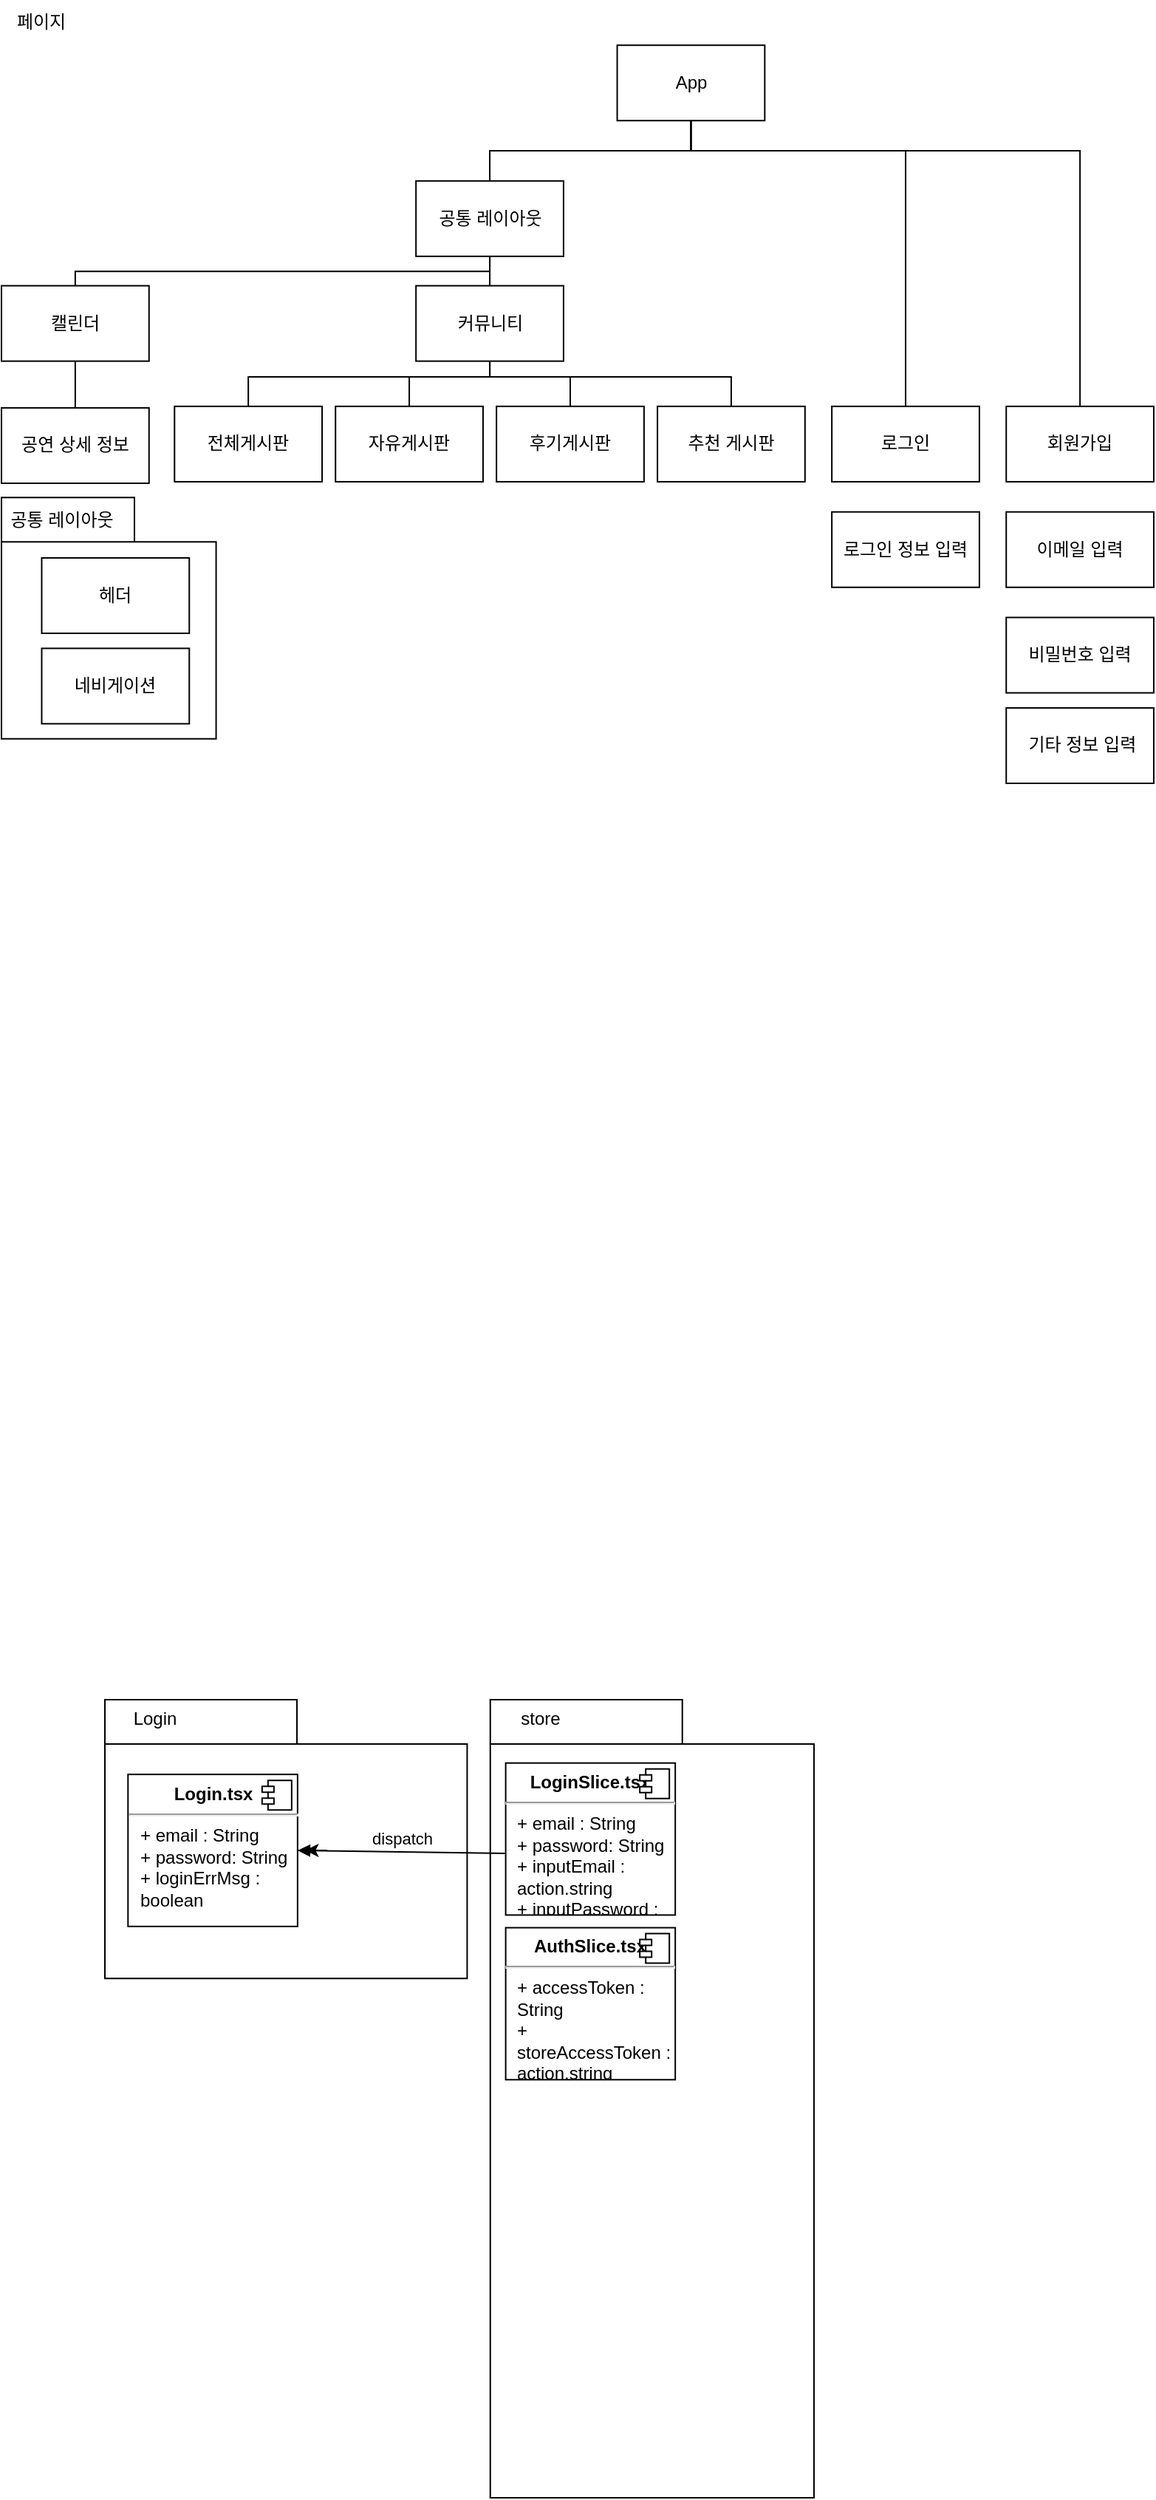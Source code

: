 <mxfile version="22.0.8" type="github">
  <diagram name="페이지-1" id="VY-LH6dqioYT1nkXCw5k">
    <mxGraphModel dx="3648" dy="1788" grid="1" gridSize="10" guides="1" tooltips="1" connect="1" arrows="1" fold="1" page="1" pageScale="1" pageWidth="827" pageHeight="1169" math="0" shadow="0">
      <root>
        <mxCell id="0" />
        <mxCell id="1" parent="0" />
        <mxCell id="SSIZvjPJmATnXoQc13y6-112" value="" style="group" vertex="1" connectable="0" parent="1">
          <mxGeometry x="-2450" y="-1130" width="780" height="530" as="geometry" />
        </mxCell>
        <mxCell id="SSIZvjPJmATnXoQc13y6-96" value="" style="shape=folder;fontStyle=1;spacingTop=10;tabWidth=90;tabHeight=30;tabPosition=left;html=1;whiteSpace=wrap;" vertex="1" parent="SSIZvjPJmATnXoQc13y6-112">
          <mxGeometry y="336.67" width="145.285" height="163.234" as="geometry" />
        </mxCell>
        <mxCell id="SSIZvjPJmATnXoQc13y6-44" value="App" style="html=1;whiteSpace=wrap;" vertex="1" parent="SSIZvjPJmATnXoQc13y6-112">
          <mxGeometry x="416.787" y="30.606" width="99.884" height="51.011" as="geometry" />
        </mxCell>
        <mxCell id="SSIZvjPJmATnXoQc13y6-47" value="공통 레이아웃" style="html=1;whiteSpace=wrap;" vertex="1" parent="SSIZvjPJmATnXoQc13y6-112">
          <mxGeometry x="280.582" y="122.425" width="99.884" height="51.011" as="geometry" />
        </mxCell>
        <mxCell id="SSIZvjPJmATnXoQc13y6-51" value="캘린더" style="html=1;whiteSpace=wrap;" vertex="1" parent="SSIZvjPJmATnXoQc13y6-112">
          <mxGeometry y="193.33" width="99.884" height="51.011" as="geometry" />
        </mxCell>
        <mxCell id="SSIZvjPJmATnXoQc13y6-52" value="커뮤니티" style="html=1;whiteSpace=wrap;" vertex="1" parent="SSIZvjPJmATnXoQc13y6-112">
          <mxGeometry x="280.582" y="193.33" width="99.884" height="51.011" as="geometry" />
        </mxCell>
        <mxCell id="SSIZvjPJmATnXoQc13y6-63" value="헤더" style="html=1;whiteSpace=wrap;" vertex="1" parent="SSIZvjPJmATnXoQc13y6-112">
          <mxGeometry x="27.241" y="377.478" width="99.884" height="51.011" as="geometry" />
        </mxCell>
        <mxCell id="SSIZvjPJmATnXoQc13y6-64" value="네비게이션" style="html=1;whiteSpace=wrap;" vertex="1" parent="SSIZvjPJmATnXoQc13y6-112">
          <mxGeometry x="27.241" y="438.691" width="99.884" height="51.011" as="geometry" />
        </mxCell>
        <mxCell id="SSIZvjPJmATnXoQc13y6-71" value="로그인" style="html=1;whiteSpace=wrap;" vertex="1" parent="SSIZvjPJmATnXoQc13y6-112">
          <mxGeometry x="562.072" y="274.947" width="99.884" height="51.011" as="geometry" />
        </mxCell>
        <mxCell id="SSIZvjPJmATnXoQc13y6-72" value="회원가입" style="html=1;whiteSpace=wrap;" vertex="1" parent="SSIZvjPJmATnXoQc13y6-112">
          <mxGeometry x="680.116" y="274.947" width="99.884" height="51.011" as="geometry" />
        </mxCell>
        <mxCell id="SSIZvjPJmATnXoQc13y6-75" value="자유게시판" style="html=1;whiteSpace=wrap;" vertex="1" parent="SSIZvjPJmATnXoQc13y6-112">
          <mxGeometry x="226.1" y="274.947" width="99.884" height="51.011" as="geometry" />
        </mxCell>
        <mxCell id="SSIZvjPJmATnXoQc13y6-80" value="전체게시판" style="html=1;whiteSpace=wrap;" vertex="1" parent="SSIZvjPJmATnXoQc13y6-112">
          <mxGeometry x="117.136" y="274.947" width="99.884" height="51.011" as="geometry" />
        </mxCell>
        <mxCell id="SSIZvjPJmATnXoQc13y6-81" value="후기게시판" style="html=1;whiteSpace=wrap;" vertex="1" parent="SSIZvjPJmATnXoQc13y6-112">
          <mxGeometry x="335.064" y="274.947" width="99.884" height="51.011" as="geometry" />
        </mxCell>
        <mxCell id="SSIZvjPJmATnXoQc13y6-82" value="추천 게시판" style="html=1;whiteSpace=wrap;" vertex="1" parent="SSIZvjPJmATnXoQc13y6-112">
          <mxGeometry x="444.028" y="274.947" width="99.884" height="51.011" as="geometry" />
        </mxCell>
        <mxCell id="SSIZvjPJmATnXoQc13y6-86" value="공연 상세 정보" style="html=1;whiteSpace=wrap;" vertex="1" parent="SSIZvjPJmATnXoQc13y6-112">
          <mxGeometry y="275.967" width="99.884" height="51.011" as="geometry" />
        </mxCell>
        <mxCell id="SSIZvjPJmATnXoQc13y6-89" value="이메일 입력" style="html=1;whiteSpace=wrap;" vertex="1" parent="SSIZvjPJmATnXoQc13y6-112">
          <mxGeometry x="680.116" y="346.362" width="99.884" height="51.011" as="geometry" />
        </mxCell>
        <mxCell id="SSIZvjPJmATnXoQc13y6-90" value="비밀번호 입력" style="html=1;whiteSpace=wrap;" vertex="1" parent="SSIZvjPJmATnXoQc13y6-112">
          <mxGeometry x="680.116" y="417.777" width="99.884" height="51.011" as="geometry" />
        </mxCell>
        <mxCell id="SSIZvjPJmATnXoQc13y6-91" value="&amp;nbsp;기타 정보 입력" style="html=1;whiteSpace=wrap;" vertex="1" parent="SSIZvjPJmATnXoQc13y6-112">
          <mxGeometry x="680.116" y="478.989" width="99.884" height="51.011" as="geometry" />
        </mxCell>
        <mxCell id="SSIZvjPJmATnXoQc13y6-92" value="로그인 정보 입력" style="html=1;whiteSpace=wrap;" vertex="1" parent="SSIZvjPJmATnXoQc13y6-112">
          <mxGeometry x="562.072" y="346.362" width="99.884" height="51.011" as="geometry" />
        </mxCell>
        <mxCell id="SSIZvjPJmATnXoQc13y6-97" value="공통 레이아웃" style="text;html=1;strokeColor=none;fillColor=none;align=center;verticalAlign=middle;whiteSpace=wrap;rounded=0;" vertex="1" parent="SSIZvjPJmATnXoQc13y6-112">
          <mxGeometry y="336.67" width="81.723" height="30.606" as="geometry" />
        </mxCell>
        <mxCell id="SSIZvjPJmATnXoQc13y6-98" value="" style="endArrow=none;html=1;rounded=0;entryX=0.5;entryY=1;entryDx=0;entryDy=0;exitX=0.5;exitY=0;exitDx=0;exitDy=0;" edge="1" parent="SSIZvjPJmATnXoQc13y6-112" source="SSIZvjPJmATnXoQc13y6-47" target="SSIZvjPJmATnXoQc13y6-44">
          <mxGeometry width="50" height="50" relative="1" as="geometry">
            <mxPoint x="207.939" y="163.234" as="sourcePoint" />
            <mxPoint x="253.341" y="112.223" as="targetPoint" />
            <Array as="points">
              <mxPoint x="330.524" y="102.021" />
              <mxPoint x="466.729" y="102.021" />
            </Array>
          </mxGeometry>
        </mxCell>
        <mxCell id="SSIZvjPJmATnXoQc13y6-99" value="" style="endArrow=none;html=1;rounded=0;entryX=0.5;entryY=1;entryDx=0;entryDy=0;exitX=0.5;exitY=0;exitDx=0;exitDy=0;" edge="1" parent="SSIZvjPJmATnXoQc13y6-112" source="SSIZvjPJmATnXoQc13y6-52" target="SSIZvjPJmATnXoQc13y6-47">
          <mxGeometry width="50" height="50" relative="1" as="geometry">
            <mxPoint x="407.707" y="336.67" as="sourcePoint" />
            <mxPoint x="453.108" y="285.659" as="targetPoint" />
          </mxGeometry>
        </mxCell>
        <mxCell id="SSIZvjPJmATnXoQc13y6-100" value="" style="endArrow=none;html=1;rounded=0;exitX=0.5;exitY=1;exitDx=0;exitDy=0;entryX=0.5;entryY=0;entryDx=0;entryDy=0;" edge="1" parent="SSIZvjPJmATnXoQc13y6-112" source="SSIZvjPJmATnXoQc13y6-52" target="SSIZvjPJmATnXoQc13y6-81">
          <mxGeometry width="50" height="50" relative="1" as="geometry">
            <mxPoint x="407.707" y="336.67" as="sourcePoint" />
            <mxPoint x="453.108" y="285.659" as="targetPoint" />
            <Array as="points">
              <mxPoint x="330.524" y="255.053" />
              <mxPoint x="385.006" y="255.053" />
            </Array>
          </mxGeometry>
        </mxCell>
        <mxCell id="SSIZvjPJmATnXoQc13y6-101" value="" style="endArrow=none;html=1;rounded=0;entryX=0.5;entryY=0;entryDx=0;entryDy=0;exitX=0.5;exitY=1;exitDx=0;exitDy=0;" edge="1" parent="SSIZvjPJmATnXoQc13y6-112" source="SSIZvjPJmATnXoQc13y6-52" target="SSIZvjPJmATnXoQc13y6-75">
          <mxGeometry width="50" height="50" relative="1" as="geometry">
            <mxPoint x="353.225" y="336.67" as="sourcePoint" />
            <mxPoint x="453.108" y="285.659" as="targetPoint" />
            <Array as="points">
              <mxPoint x="330.524" y="255.053" />
              <mxPoint x="276.042" y="255.053" />
            </Array>
          </mxGeometry>
        </mxCell>
        <mxCell id="SSIZvjPJmATnXoQc13y6-102" value="" style="endArrow=none;html=1;rounded=0;exitX=0.5;exitY=0;exitDx=0;exitDy=0;entryX=0.5;entryY=1;entryDx=0;entryDy=0;" edge="1" parent="SSIZvjPJmATnXoQc13y6-112" source="SSIZvjPJmATnXoQc13y6-82" target="SSIZvjPJmATnXoQc13y6-52">
          <mxGeometry width="50" height="50" relative="1" as="geometry">
            <mxPoint x="407.707" y="285.659" as="sourcePoint" />
            <mxPoint x="453.108" y="234.649" as="targetPoint" />
            <Array as="points">
              <mxPoint x="493.97" y="255.053" />
              <mxPoint x="330.524" y="255.053" />
            </Array>
          </mxGeometry>
        </mxCell>
        <mxCell id="SSIZvjPJmATnXoQc13y6-103" value="" style="endArrow=none;html=1;rounded=0;exitX=0.5;exitY=0;exitDx=0;exitDy=0;entryX=0.5;entryY=1;entryDx=0;entryDy=0;" edge="1" parent="SSIZvjPJmATnXoQc13y6-112" source="SSIZvjPJmATnXoQc13y6-80" target="SSIZvjPJmATnXoQc13y6-52">
          <mxGeometry width="50" height="50" relative="1" as="geometry">
            <mxPoint x="280.582" y="285.659" as="sourcePoint" />
            <mxPoint x="325.984" y="244.851" as="targetPoint" />
            <Array as="points">
              <mxPoint x="167.078" y="255.053" />
              <mxPoint x="330.524" y="255.053" />
            </Array>
          </mxGeometry>
        </mxCell>
        <mxCell id="SSIZvjPJmATnXoQc13y6-104" value="" style="endArrow=none;html=1;rounded=0;entryX=0.5;entryY=1;entryDx=0;entryDy=0;exitX=0.5;exitY=0;exitDx=0;exitDy=0;" edge="1" parent="SSIZvjPJmATnXoQc13y6-112" source="SSIZvjPJmATnXoQc13y6-51" target="SSIZvjPJmATnXoQc13y6-47">
          <mxGeometry width="50" height="50" relative="1" as="geometry">
            <mxPoint x="280.582" y="316.266" as="sourcePoint" />
            <mxPoint x="325.984" y="265.255" as="targetPoint" />
            <Array as="points">
              <mxPoint x="49.942" y="183.638" />
              <mxPoint x="330.524" y="183.638" />
            </Array>
          </mxGeometry>
        </mxCell>
        <mxCell id="SSIZvjPJmATnXoQc13y6-105" value="" style="endArrow=none;html=1;rounded=0;exitX=0.5;exitY=0;exitDx=0;exitDy=0;entryX=0.5;entryY=1;entryDx=0;entryDy=0;" edge="1" parent="SSIZvjPJmATnXoQc13y6-112" source="SSIZvjPJmATnXoQc13y6-86" target="SSIZvjPJmATnXoQc13y6-51">
          <mxGeometry width="50" height="50" relative="1" as="geometry">
            <mxPoint x="298.743" y="265.255" as="sourcePoint" />
            <mxPoint x="344.144" y="214.244" as="targetPoint" />
          </mxGeometry>
        </mxCell>
        <mxCell id="SSIZvjPJmATnXoQc13y6-107" value="" style="endArrow=none;html=1;rounded=0;entryX=0.5;entryY=0;entryDx=0;entryDy=0;exitX=0.5;exitY=1;exitDx=0;exitDy=0;" edge="1" parent="SSIZvjPJmATnXoQc13y6-112" source="SSIZvjPJmATnXoQc13y6-44" target="SSIZvjPJmATnXoQc13y6-71">
          <mxGeometry width="50" height="50" relative="1" as="geometry">
            <mxPoint x="471.269" y="81.617" as="sourcePoint" />
            <mxPoint x="589.313" y="102.021" as="targetPoint" />
            <Array as="points">
              <mxPoint x="466.729" y="102.021" />
              <mxPoint x="612.014" y="102.021" />
            </Array>
          </mxGeometry>
        </mxCell>
        <mxCell id="SSIZvjPJmATnXoQc13y6-108" value="" style="endArrow=none;html=1;rounded=0;entryX=0.5;entryY=0;entryDx=0;entryDy=0;exitX=0.5;exitY=1;exitDx=0;exitDy=0;" edge="1" parent="SSIZvjPJmATnXoQc13y6-112" source="SSIZvjPJmATnXoQc13y6-44" target="SSIZvjPJmATnXoQc13y6-72">
          <mxGeometry width="50" height="50" relative="1" as="geometry">
            <mxPoint x="589.313" y="81.107" as="sourcePoint" />
            <mxPoint x="734.598" y="274.947" as="targetPoint" />
            <Array as="points">
              <mxPoint x="466.729" y="102.021" />
              <mxPoint x="730.058" y="102.021" />
            </Array>
          </mxGeometry>
        </mxCell>
        <mxCell id="SSIZvjPJmATnXoQc13y6-110" value="페이지" style="text;html=1;strokeColor=none;fillColor=none;align=center;verticalAlign=middle;whiteSpace=wrap;rounded=0;" vertex="1" parent="SSIZvjPJmATnXoQc13y6-112">
          <mxGeometry width="54.482" height="30.606" as="geometry" />
        </mxCell>
        <mxCell id="SSIZvjPJmATnXoQc13y6-113" value="" style="group" vertex="1" connectable="0" parent="1">
          <mxGeometry x="-2380" y="20" width="480" height="540" as="geometry" />
        </mxCell>
        <mxCell id="SSIZvjPJmATnXoQc13y6-32" value="" style="shape=folder;fontStyle=1;spacingTop=10;tabWidth=130;tabHeight=30;tabPosition=left;html=1;whiteSpace=wrap;" vertex="1" parent="SSIZvjPJmATnXoQc13y6-113">
          <mxGeometry width="245.217" height="188.571" as="geometry" />
        </mxCell>
        <mxCell id="SSIZvjPJmATnXoQc13y6-33" value="Login" style="text;html=1;strokeColor=none;fillColor=none;align=center;verticalAlign=middle;whiteSpace=wrap;rounded=0;" vertex="1" parent="SSIZvjPJmATnXoQc13y6-113">
          <mxGeometry width="67.826" height="25.714" as="geometry" />
        </mxCell>
        <mxCell id="SSIZvjPJmATnXoQc13y6-111" style="edgeStyle=orthogonalEdgeStyle;rounded=0;orthogonalLoop=1;jettySize=auto;html=1;" edge="1" parent="SSIZvjPJmATnXoQc13y6-113" source="SSIZvjPJmATnXoQc13y6-34">
          <mxGeometry relative="1" as="geometry">
            <mxPoint x="135.652" y="102" as="targetPoint" />
          </mxGeometry>
        </mxCell>
        <mxCell id="SSIZvjPJmATnXoQc13y6-34" value="&lt;p style=&quot;margin:0px;margin-top:6px;text-align:center;&quot;&gt;&lt;b&gt;Login.tsx&lt;/b&gt;&lt;/p&gt;&lt;hr&gt;&lt;p style=&quot;margin:0px;margin-left:8px;&quot;&gt;+ email : String&amp;nbsp;&lt;br&gt;+ password: String&lt;/p&gt;&lt;p style=&quot;margin:0px;margin-left:8px;&quot;&gt;+ loginErrMsg : boolean&lt;/p&gt;" style="align=left;overflow=fill;html=1;dropTarget=0;whiteSpace=wrap;" vertex="1" parent="SSIZvjPJmATnXoQc13y6-113">
          <mxGeometry x="15.652" y="50.571" width="114.783" height="102.857" as="geometry" />
        </mxCell>
        <mxCell id="SSIZvjPJmATnXoQc13y6-35" value="" style="shape=component;jettyWidth=8;jettyHeight=4;" vertex="1" parent="SSIZvjPJmATnXoQc13y6-34">
          <mxGeometry x="1" width="20" height="20" relative="1" as="geometry">
            <mxPoint x="-24" y="4" as="offset" />
          </mxGeometry>
        </mxCell>
        <mxCell id="SSIZvjPJmATnXoQc13y6-36" value="" style="shape=folder;fontStyle=1;spacingTop=10;tabWidth=130;tabHeight=30;tabPosition=left;html=1;whiteSpace=wrap;" vertex="1" parent="SSIZvjPJmATnXoQc13y6-113">
          <mxGeometry x="260.87" width="219.13" height="540" as="geometry" />
        </mxCell>
        <mxCell id="SSIZvjPJmATnXoQc13y6-37" value="store&lt;br&gt;" style="text;html=1;strokeColor=none;fillColor=none;align=center;verticalAlign=middle;whiteSpace=wrap;rounded=0;" vertex="1" parent="SSIZvjPJmATnXoQc13y6-113">
          <mxGeometry x="260.87" width="67.826" height="25.714" as="geometry" />
        </mxCell>
        <mxCell id="SSIZvjPJmATnXoQc13y6-38" value="&lt;p style=&quot;margin:0px;margin-top:6px;text-align:center;&quot;&gt;&lt;b&gt;LoginSlice.tsx&lt;/b&gt;&lt;/p&gt;&lt;hr&gt;&lt;p style=&quot;margin:0px;margin-left:8px;&quot;&gt;+ email : String&amp;nbsp;&lt;br&gt;+ password: String&lt;/p&gt;&lt;p style=&quot;margin:0px;margin-left:8px;&quot;&gt;+ inputEmail : action.string&lt;/p&gt;&lt;p style=&quot;margin:0px;margin-left:8px;&quot;&gt;+ inputPassword : action.string&lt;/p&gt;" style="align=left;overflow=fill;html=1;dropTarget=0;whiteSpace=wrap;" vertex="1" parent="SSIZvjPJmATnXoQc13y6-113">
          <mxGeometry x="271.304" y="42.857" width="114.783" height="102.857" as="geometry" />
        </mxCell>
        <mxCell id="SSIZvjPJmATnXoQc13y6-39" value="" style="shape=component;jettyWidth=8;jettyHeight=4;" vertex="1" parent="SSIZvjPJmATnXoQc13y6-38">
          <mxGeometry x="1" width="20" height="20" relative="1" as="geometry">
            <mxPoint x="-24" y="4" as="offset" />
          </mxGeometry>
        </mxCell>
        <mxCell id="SSIZvjPJmATnXoQc13y6-40" value="&lt;p style=&quot;margin:0px;margin-top:6px;text-align:center;&quot;&gt;&lt;b&gt;AuthSlice.tsx&lt;/b&gt;&lt;/p&gt;&lt;hr&gt;&lt;p style=&quot;margin:0px;margin-left:8px;&quot;&gt;+ accessToken : String&lt;/p&gt;&lt;p style=&quot;margin:0px;margin-left:8px;&quot;&gt;&lt;span style=&quot;background-color: initial;&quot;&gt;+ storeAccessToken : action.string&lt;/span&gt;&lt;br&gt;&lt;/p&gt;" style="align=left;overflow=fill;html=1;dropTarget=0;whiteSpace=wrap;" vertex="1" parent="SSIZvjPJmATnXoQc13y6-113">
          <mxGeometry x="271.304" y="154.286" width="114.783" height="102.857" as="geometry" />
        </mxCell>
        <mxCell id="SSIZvjPJmATnXoQc13y6-41" value="" style="shape=component;jettyWidth=8;jettyHeight=4;" vertex="1" parent="SSIZvjPJmATnXoQc13y6-40">
          <mxGeometry x="1" width="20" height="20" relative="1" as="geometry">
            <mxPoint x="-24" y="4" as="offset" />
          </mxGeometry>
        </mxCell>
        <mxCell id="SSIZvjPJmATnXoQc13y6-42" value="dispatch" style="html=1;verticalAlign=bottom;endArrow=block;curved=0;rounded=0;entryX=1;entryY=0.5;entryDx=0;entryDy=0;exitX=-0.004;exitY=0.595;exitDx=0;exitDy=0;exitPerimeter=0;" edge="1" parent="SSIZvjPJmATnXoQc13y6-113" source="SSIZvjPJmATnXoQc13y6-38" target="SSIZvjPJmATnXoQc13y6-34">
          <mxGeometry width="80" relative="1" as="geometry">
            <mxPoint x="172.174" y="308.571" as="sourcePoint" />
            <mxPoint x="213.913" y="308.571" as="targetPoint" />
          </mxGeometry>
        </mxCell>
      </root>
    </mxGraphModel>
  </diagram>
</mxfile>
